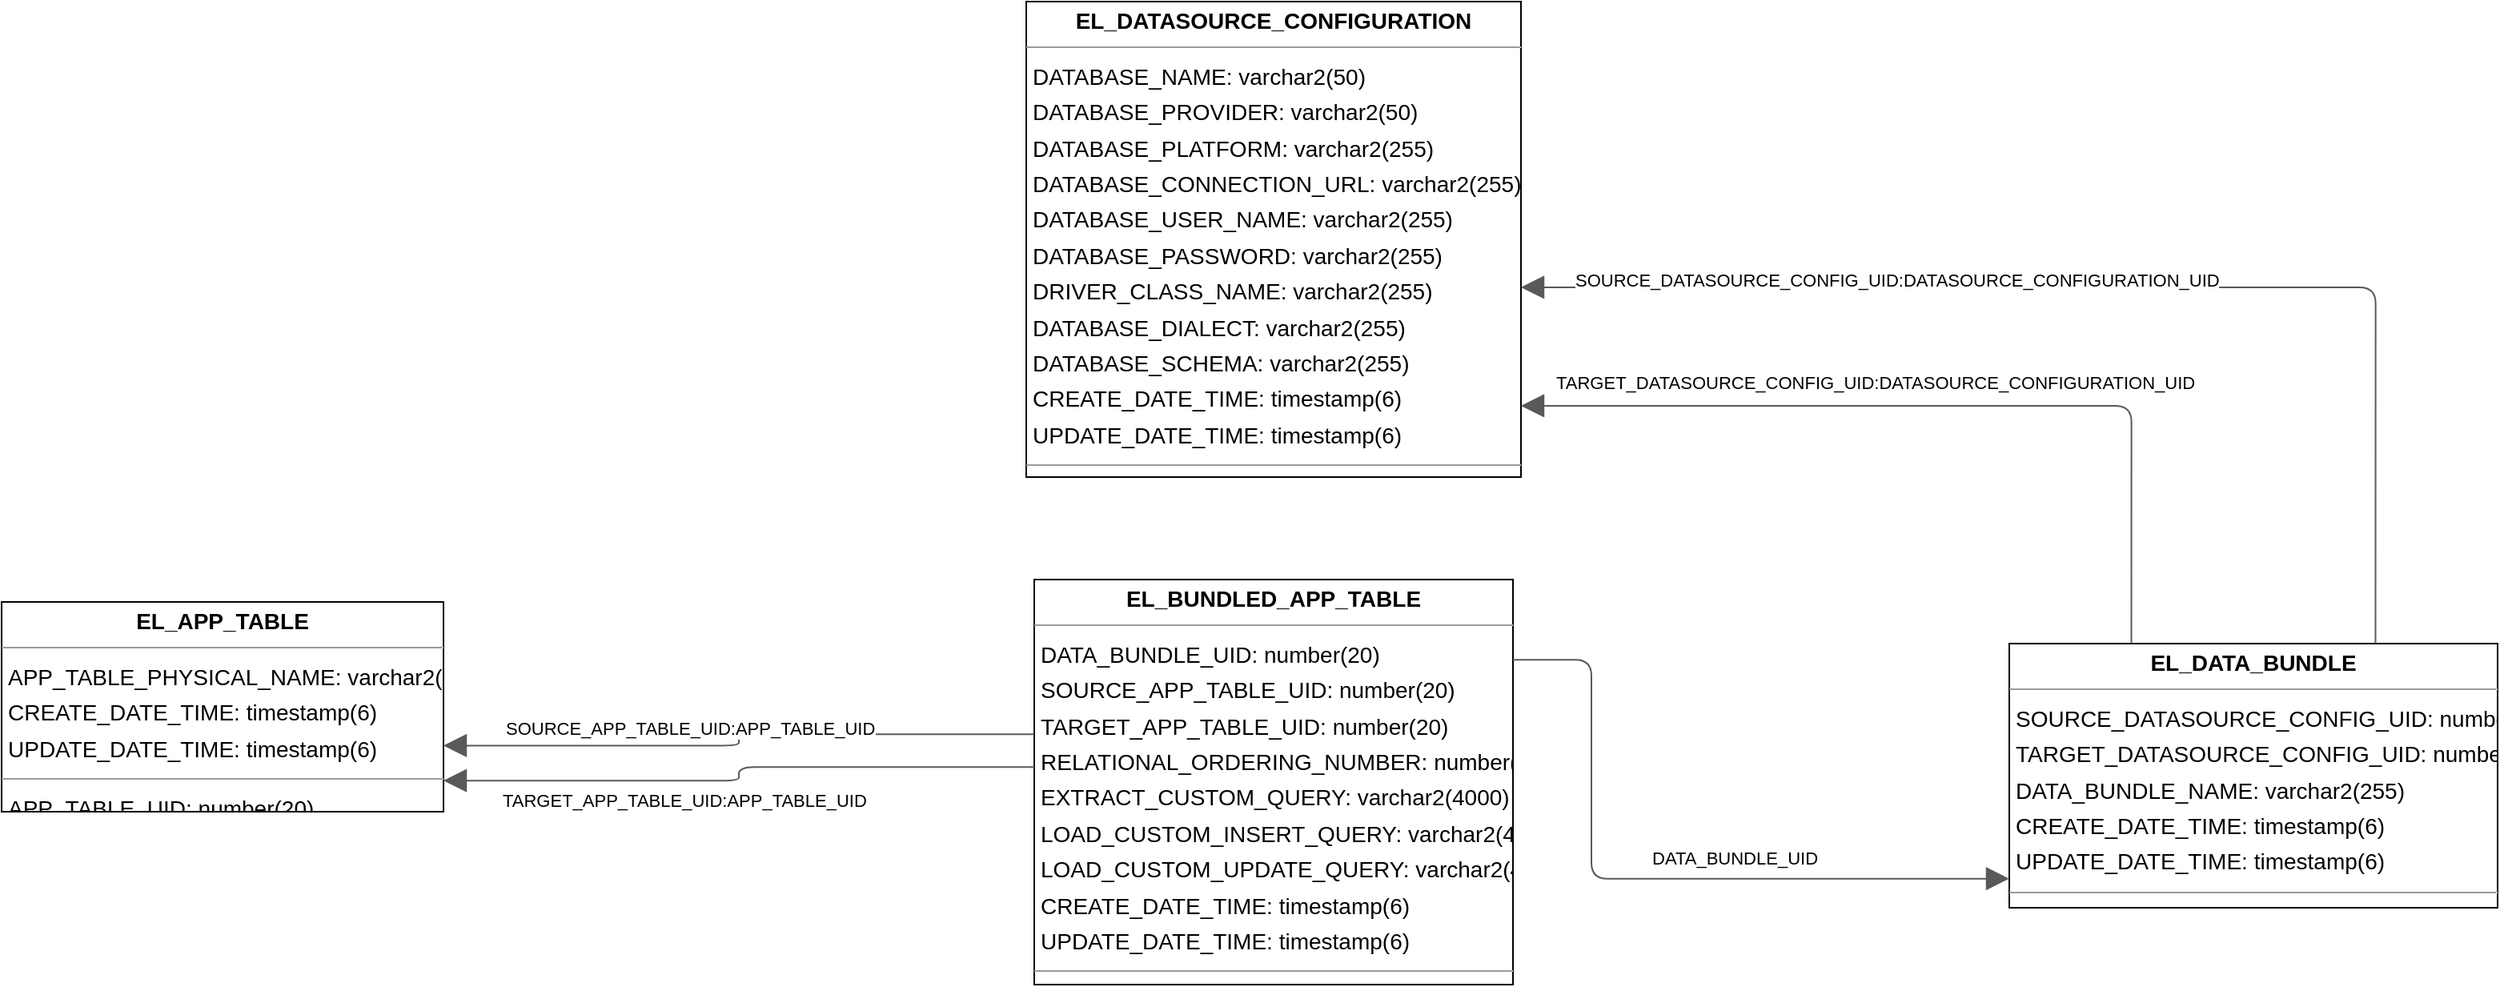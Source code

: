 <mxGraphModel dx="0" dy="0" grid="1" gridSize="10" guides="1" tooltips="1" connect="1" arrows="1" fold="1" page="0" pageScale="1" background="none" math="0" shadow="0">
  <root>
    <mxCell id="0" />
    <mxCell id="1" parent="0" />
    <mxCell id="node2" parent="1" vertex="1" value="&lt;p style=&quot;margin:0px;margin-top:4px;text-align:center;&quot;&gt;&lt;b&gt;EL_APP_TABLE&lt;/b&gt;&lt;/p&gt;&lt;hr size=&quot;1&quot;/&gt;&lt;p style=&quot;margin:0 0 0 4px;line-height:1.6;&quot;&gt; APP_TABLE_PHYSICAL_NAME: varchar2(255)&lt;br/&gt; CREATE_DATE_TIME: timestamp(6)&lt;br/&gt; UPDATE_DATE_TIME: timestamp(6)&lt;/p&gt;&lt;hr size=&quot;1&quot;/&gt;&lt;p style=&quot;margin:0 0 0 4px;line-height:1.6;&quot;&gt; APP_TABLE_UID: number(20)&lt;/p&gt;" style="verticalAlign=top;align=left;overflow=fill;fontSize=14;fontFamily=Helvetica;html=1;rounded=0;shadow=0;comic=0;labelBackgroundColor=none;strokeWidth=1;">
      <mxGeometry x="-690" y="586" width="276" height="131" as="geometry" />
    </mxCell>
    <mxCell id="node1" parent="1" vertex="1" value="&lt;p style=&quot;margin:0px;margin-top:4px;text-align:center;&quot;&gt;&lt;b&gt;EL_BUNDLED_APP_TABLE&lt;/b&gt;&lt;/p&gt;&lt;hr size=&quot;1&quot;/&gt;&lt;p style=&quot;margin:0 0 0 4px;line-height:1.6;&quot;&gt; DATA_BUNDLE_UID: number(20)&lt;br/&gt; SOURCE_APP_TABLE_UID: number(20)&lt;br/&gt; TARGET_APP_TABLE_UID: number(20)&lt;br/&gt; RELATIONAL_ORDERING_NUMBER: number(20)&lt;br/&gt; EXTRACT_CUSTOM_QUERY: varchar2(4000)&lt;br/&gt; LOAD_CUSTOM_INSERT_QUERY: varchar2(4000)&lt;br/&gt; LOAD_CUSTOM_UPDATE_QUERY: varchar2(4000)&lt;br/&gt; CREATE_DATE_TIME: timestamp(6)&lt;br/&gt; UPDATE_DATE_TIME: timestamp(6)&lt;/p&gt;&lt;hr size=&quot;1&quot;/&gt;&lt;p style=&quot;margin:0 0 0 4px;line-height:1.6;&quot;&gt; BUNDLE_APP_TABLE_UID: number(20)&lt;/p&gt;" style="verticalAlign=top;align=left;overflow=fill;fontSize=14;fontFamily=Helvetica;html=1;rounded=0;shadow=0;comic=0;labelBackgroundColor=none;strokeWidth=1;">
      <mxGeometry x="-45" y="572" width="299" height="253" as="geometry" />
    </mxCell>
    <mxCell id="node0" parent="1" vertex="1" value="&lt;p style=&quot;margin:0px;margin-top:4px;text-align:center;&quot;&gt;&lt;b&gt;EL_DATASOURCE_CONFIGURATION&lt;/b&gt;&lt;/p&gt;&lt;hr size=&quot;1&quot;/&gt;&lt;p style=&quot;margin:0 0 0 4px;line-height:1.6;&quot;&gt; DATABASE_NAME: varchar2(50)&lt;br/&gt; DATABASE_PROVIDER: varchar2(50)&lt;br/&gt; DATABASE_PLATFORM: varchar2(255)&lt;br/&gt; DATABASE_CONNECTION_URL: varchar2(255)&lt;br/&gt; DATABASE_USER_NAME: varchar2(255)&lt;br/&gt; DATABASE_PASSWORD: varchar2(255)&lt;br/&gt; DRIVER_CLASS_NAME: varchar2(255)&lt;br/&gt; DATABASE_DIALECT: varchar2(255)&lt;br/&gt; DATABASE_SCHEMA: varchar2(255)&lt;br/&gt; CREATE_DATE_TIME: timestamp(6)&lt;br/&gt; UPDATE_DATE_TIME: timestamp(6)&lt;/p&gt;&lt;hr size=&quot;1&quot;/&gt;&lt;p style=&quot;margin:0 0 0 4px;line-height:1.6;&quot;&gt; DATASOURCE_CONFIGURATION_UID: number(20)&lt;/p&gt;" style="verticalAlign=top;align=left;overflow=fill;fontSize=14;fontFamily=Helvetica;html=1;rounded=0;shadow=0;comic=0;labelBackgroundColor=none;strokeWidth=1;">
      <mxGeometry x="-50" y="211" width="309" height="297" as="geometry" />
    </mxCell>
    <mxCell id="node3" parent="1" vertex="1" value="&lt;p style=&quot;margin:0px;margin-top:4px;text-align:center;&quot;&gt;&lt;b&gt;EL_DATA_BUNDLE&lt;/b&gt;&lt;/p&gt;&lt;hr size=&quot;1&quot;/&gt;&lt;p style=&quot;margin:0 0 0 4px;line-height:1.6;&quot;&gt; SOURCE_DATASOURCE_CONFIG_UID: number(20)&lt;br/&gt; TARGET_DATASOURCE_CONFIG_UID: number(20)&lt;br/&gt; DATA_BUNDLE_NAME: varchar2(255)&lt;br/&gt; CREATE_DATE_TIME: timestamp(6)&lt;br/&gt; UPDATE_DATE_TIME: timestamp(6)&lt;/p&gt;&lt;hr size=&quot;1&quot;/&gt;&lt;p style=&quot;margin:0 0 0 4px;line-height:1.6;&quot;&gt; DATA_BUNDLE_UID: number(20)&lt;/p&gt;" style="verticalAlign=top;align=left;overflow=fill;fontSize=14;fontFamily=Helvetica;html=1;rounded=0;shadow=0;comic=0;labelBackgroundColor=none;strokeWidth=1;">
      <mxGeometry x="564" y="612" width="305" height="165" as="geometry" />
    </mxCell>
    <mxCell id="edge1" edge="1" value="" parent="1" source="node1" target="node2" style="html=1;rounded=1;edgeStyle=orthogonalEdgeStyle;dashed=0;startArrow=none;endArrow=block;endSize=12;strokeColor=#595959;exitX=0.000;exitY=0.463;exitDx=0;exitDy=0;entryX=1.000;entryY=0.852;entryDx=0;entryDy=0;">
      <mxGeometry width="50" height="50" relative="1" as="geometry">
        <Array as="points" />
      </mxGeometry>
    </mxCell>
    <mxCell id="label8" parent="edge1" vertex="1" connectable="0" value="TARGET_APP_TABLE_UID:APP_TABLE_UID" style="edgeLabel;resizable=0;html=1;align=left;verticalAlign=top;strokeColor=default;">
      <mxGeometry x="-379" y="697" as="geometry" />
    </mxCell>
    <mxCell id="edge4" edge="1" value="" parent="1" source="node1" target="node2" style="html=1;rounded=1;edgeStyle=orthogonalEdgeStyle;dashed=0;startArrow=none;endArrow=block;endSize=12;strokeColor=#595959;exitX=0.000;exitY=0.382;exitDx=0;exitDy=0;entryX=1.000;entryY=0.685;entryDx=0;entryDy=0;">
      <mxGeometry width="50" height="50" relative="1" as="geometry">
        <Array as="points" />
      </mxGeometry>
    </mxCell>
    <mxCell id="label26" parent="edge4" vertex="1" connectable="0" value="SOURCE_APP_TABLE_UID:APP_TABLE_UID" style="edgeLabel;resizable=0;html=1;align=left;verticalAlign=top;strokeColor=default;">
      <mxGeometry x="-377" y="652" as="geometry" />
    </mxCell>
    <mxCell id="edge2" edge="1" value="" parent="1" source="node1" target="node3" style="html=1;rounded=1;edgeStyle=orthogonalEdgeStyle;dashed=0;startArrow=none;endArrow=block;endSize=12;strokeColor=#595959;exitX=1.000;exitY=0.198;exitDx=0;exitDy=0;entryX=0.000;entryY=0.890;entryDx=0;entryDy=0;">
      <mxGeometry width="50" height="50" relative="1" as="geometry">
        <Array as="points">
          <mxPoint x="303" y="622" />
          <mxPoint x="303" y="759" />
        </Array>
      </mxGeometry>
    </mxCell>
    <mxCell id="label14" parent="edge2" vertex="1" connectable="0" value="DATA_BUNDLE_UID" style="edgeLabel;resizable=0;html=1;align=left;verticalAlign=top;strokeColor=default;">
      <mxGeometry x="339" y="733" as="geometry" />
    </mxCell>
    <mxCell id="edge0" edge="1" value="" parent="1" source="node3" target="node0" style="html=1;rounded=1;edgeStyle=orthogonalEdgeStyle;dashed=0;startArrow=none;endArrow=block;endSize=12;strokeColor=#595959;exitX=0.750;exitY=0.000;exitDx=0;exitDy=0;entryX=1.000;entryY=0.601;entryDx=0;entryDy=0;">
      <mxGeometry width="50" height="50" relative="1" as="geometry">
        <Array as="points">
          <mxPoint x="792" y="390" />
        </Array>
      </mxGeometry>
    </mxCell>
    <mxCell id="label2" parent="edge0" vertex="1" connectable="0" value="SOURCE_DATASOURCE_CONFIG_UID:DATASOURCE_CONFIGURATION_UID" style="edgeLabel;resizable=0;html=1;align=left;verticalAlign=top;strokeColor=default;">
      <mxGeometry x="291" y="372" as="geometry" />
    </mxCell>
    <mxCell id="edge3" edge="1" value="" parent="1" source="node3" target="node0" style="html=1;rounded=1;edgeStyle=orthogonalEdgeStyle;dashed=0;startArrow=none;endArrow=block;endSize=12;strokeColor=#595959;exitX=0.250;exitY=0.000;exitDx=0;exitDy=0;entryX=1.000;entryY=0.850;entryDx=0;entryDy=0;">
      <mxGeometry width="50" height="50" relative="1" as="geometry">
        <Array as="points">
          <mxPoint x="640" y="463" />
        </Array>
      </mxGeometry>
    </mxCell>
    <mxCell id="label20" parent="edge3" vertex="1" connectable="0" value="TARGET_DATASOURCE_CONFIG_UID:DATASOURCE_CONFIGURATION_UID" style="edgeLabel;resizable=0;html=1;align=left;verticalAlign=top;strokeColor=default;">
      <mxGeometry x="279" y="436" as="geometry" />
    </mxCell>
  </root>
</mxGraphModel>